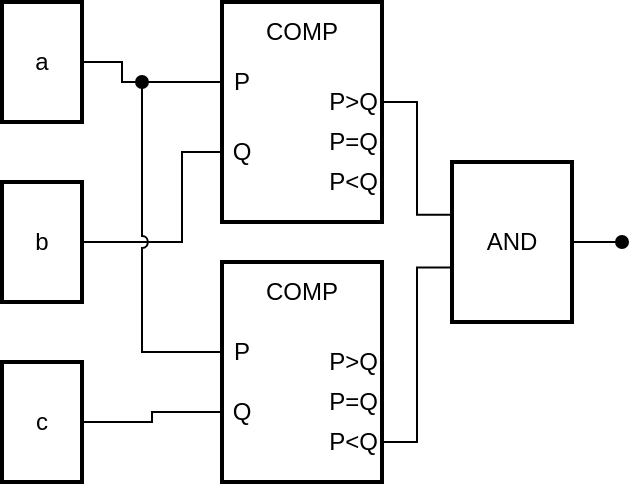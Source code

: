 <mxfile>
    <diagram id="cPiKKZRKnHRGuxK3hUJ4" name="Page-1">
        <mxGraphModel dx="395" dy="609" grid="1" gridSize="10" guides="1" tooltips="1" connect="1" arrows="1" fold="1" page="1" pageScale="1" pageWidth="850" pageHeight="1100" math="0" shadow="0">
            <root>
                <mxCell id="0"/>
                <mxCell id="1" parent="0"/>
                <mxCell id="3" value="a" style="rounded=0;whiteSpace=wrap;html=1;fontSize=12;fontStyle=0;strokeWidth=2;" vertex="1" parent="1">
                    <mxGeometry x="170" y="100" width="40" height="60" as="geometry"/>
                </mxCell>
                <mxCell id="4" value="b" style="rounded=0;whiteSpace=wrap;html=1;fontSize=12;fontStyle=0;strokeWidth=2;" vertex="1" parent="1">
                    <mxGeometry x="170" y="190" width="40" height="60" as="geometry"/>
                </mxCell>
                <mxCell id="5" value="c" style="rounded=0;whiteSpace=wrap;html=1;fontSize=12;fontStyle=0;strokeWidth=2;" vertex="1" parent="1">
                    <mxGeometry x="170" y="280" width="40" height="60" as="geometry"/>
                </mxCell>
                <mxCell id="16" value="" style="verticalLabelPosition=bottom;shadow=0;dashed=0;align=center;html=1;verticalAlign=top;shape=mxgraph.electrical.iec_logic_gates.and;points=[[0,0.33,0,0,0],[0,0.66,0,0,0],[1,0.5,0,0,0]];fontSize=12;fontStyle=0;strokeWidth=2;" vertex="1" parent="1">
                    <mxGeometry x="395" y="180" width="60" height="80" as="geometry"/>
                </mxCell>
                <mxCell id="18" value="" style="group;fontSize=12;fontStyle=0;strokeWidth=2;" vertex="1" connectable="0" parent="1">
                    <mxGeometry x="280" y="100" width="80" height="110" as="geometry"/>
                </mxCell>
                <mxCell id="6" value="" style="rounded=0;whiteSpace=wrap;html=1;fontSize=12;fontStyle=0;strokeWidth=2;" vertex="1" parent="18">
                    <mxGeometry width="80" height="110" as="geometry"/>
                </mxCell>
                <mxCell id="7" value="COMP" style="text;html=1;align=center;verticalAlign=middle;whiteSpace=wrap;rounded=0;fontSize=12;fontStyle=0" vertex="1" parent="18">
                    <mxGeometry x="10" width="60" height="30" as="geometry"/>
                </mxCell>
                <mxCell id="9" value="P" style="text;html=1;align=center;verticalAlign=middle;whiteSpace=wrap;rounded=0;fontSize=12;fontStyle=0" vertex="1" parent="18">
                    <mxGeometry y="25" width="20" height="30" as="geometry"/>
                </mxCell>
                <mxCell id="10" value="Q" style="text;html=1;align=center;verticalAlign=middle;whiteSpace=wrap;rounded=0;fontSize=12;fontStyle=0" vertex="1" parent="18">
                    <mxGeometry y="60" width="20" height="30" as="geometry"/>
                </mxCell>
                <mxCell id="12" value="P&amp;gt;Q" style="text;html=1;align=right;verticalAlign=middle;whiteSpace=wrap;rounded=0;fontSize=12;fontStyle=0" vertex="1" parent="18">
                    <mxGeometry x="40" y="40" width="40" height="20" as="geometry"/>
                </mxCell>
                <mxCell id="14" style="edgeStyle=none;html=1;exitX=0.75;exitY=0;exitDx=0;exitDy=0;fontSize=12;fontStyle=0" edge="1" parent="18" source="13" target="12">
                    <mxGeometry relative="1" as="geometry"/>
                </mxCell>
                <mxCell id="13" value="P=Q" style="text;html=1;align=right;verticalAlign=middle;whiteSpace=wrap;rounded=0;fontSize=12;fontStyle=0" vertex="1" parent="18">
                    <mxGeometry x="40" y="60" width="40" height="20" as="geometry"/>
                </mxCell>
                <mxCell id="15" value="P&amp;lt;Q" style="text;html=1;align=right;verticalAlign=middle;whiteSpace=wrap;rounded=0;fontSize=12;fontStyle=0" vertex="1" parent="18">
                    <mxGeometry x="40" y="80" width="40" height="20" as="geometry"/>
                </mxCell>
                <mxCell id="19" value="" style="endArrow=none;html=1;entryX=1;entryY=0.5;entryDx=0;entryDy=0;exitX=0;exitY=0.33;exitDx=0;exitDy=0;exitPerimeter=0;edgeStyle=orthogonalEdgeStyle;rounded=0;curved=0;fontSize=12;fontStyle=0" edge="1" parent="1" source="16" target="12">
                    <mxGeometry width="50" height="50" relative="1" as="geometry">
                        <mxPoint x="430" y="226.4" as="sourcePoint"/>
                        <mxPoint x="320" y="240" as="targetPoint"/>
                    </mxGeometry>
                </mxCell>
                <mxCell id="20" value="" style="group;fontSize=12;fontStyle=0;strokeWidth=2;strokeColor=none;" vertex="1" connectable="0" parent="1">
                    <mxGeometry x="280" y="230" width="80" height="110" as="geometry"/>
                </mxCell>
                <mxCell id="21" value="" style="rounded=0;whiteSpace=wrap;html=1;fontSize=12;fontStyle=0;strokeWidth=2;" vertex="1" parent="20">
                    <mxGeometry width="80" height="110" as="geometry"/>
                </mxCell>
                <mxCell id="22" value="COMP" style="text;html=1;align=center;verticalAlign=middle;whiteSpace=wrap;rounded=0;fontSize=12;fontStyle=0" vertex="1" parent="20">
                    <mxGeometry x="10" width="60" height="30" as="geometry"/>
                </mxCell>
                <mxCell id="23" value="P" style="text;html=1;align=center;verticalAlign=middle;whiteSpace=wrap;rounded=0;fontSize=12;fontStyle=0" vertex="1" parent="20">
                    <mxGeometry y="30" width="20" height="30" as="geometry"/>
                </mxCell>
                <mxCell id="24" value="Q" style="text;html=1;align=center;verticalAlign=middle;whiteSpace=wrap;rounded=0;fontSize=12;fontStyle=0" vertex="1" parent="20">
                    <mxGeometry y="60" width="20" height="30" as="geometry"/>
                </mxCell>
                <mxCell id="25" value="P&amp;gt;Q" style="text;html=1;align=right;verticalAlign=middle;whiteSpace=wrap;rounded=0;fontSize=12;fontStyle=0" vertex="1" parent="20">
                    <mxGeometry x="40" y="40" width="40" height="20" as="geometry"/>
                </mxCell>
                <mxCell id="26" style="edgeStyle=none;html=1;exitX=0.75;exitY=0;exitDx=0;exitDy=0;fontSize=12;fontStyle=0" edge="1" parent="20" source="27" target="25">
                    <mxGeometry relative="1" as="geometry"/>
                </mxCell>
                <mxCell id="27" value="P=Q" style="text;html=1;align=right;verticalAlign=middle;whiteSpace=wrap;rounded=0;fontSize=12;fontStyle=0" vertex="1" parent="20">
                    <mxGeometry x="40" y="60" width="40" height="20" as="geometry"/>
                </mxCell>
                <mxCell id="28" value="P&amp;lt;Q" style="text;html=1;align=right;verticalAlign=middle;whiteSpace=wrap;rounded=0;fontSize=12;fontStyle=0" vertex="1" parent="20">
                    <mxGeometry x="40" y="80" width="40" height="20" as="geometry"/>
                </mxCell>
                <mxCell id="29" value="" style="endArrow=none;html=1;entryX=1;entryY=0.5;entryDx=0;entryDy=0;exitX=0;exitY=0.66;exitDx=0;exitDy=0;exitPerimeter=0;edgeStyle=orthogonalEdgeStyle;rounded=0;curved=0;fontSize=12;fontStyle=0" edge="1" parent="1" source="16" target="28">
                    <mxGeometry width="50" height="50" relative="1" as="geometry">
                        <mxPoint x="430" y="252.8" as="sourcePoint"/>
                        <mxPoint x="370" y="180" as="targetPoint"/>
                    </mxGeometry>
                </mxCell>
                <mxCell id="30" value="" style="endArrow=none;html=1;exitX=1;exitY=0.5;exitDx=0;exitDy=0;entryX=0;entryY=0.5;entryDx=0;entryDy=0;rounded=0;edgeStyle=orthogonalEdgeStyle;fontSize=12;fontStyle=0" edge="1" parent="1" source="3" target="9">
                    <mxGeometry width="50" height="50" relative="1" as="geometry">
                        <mxPoint x="260" y="450" as="sourcePoint"/>
                        <mxPoint x="310" y="400" as="targetPoint"/>
                        <Array as="points">
                            <mxPoint x="230" y="130"/>
                            <mxPoint x="230" y="140"/>
                        </Array>
                    </mxGeometry>
                </mxCell>
                <mxCell id="31" value="" style="endArrow=none;html=1;exitX=1;exitY=0.5;exitDx=0;exitDy=0;entryX=0;entryY=0.5;entryDx=0;entryDy=0;rounded=0;edgeStyle=orthogonalEdgeStyle;fontSize=12;fontStyle=0" edge="1" parent="1" source="4" target="10">
                    <mxGeometry width="50" height="50" relative="1" as="geometry">
                        <mxPoint x="220" y="410" as="sourcePoint"/>
                        <mxPoint x="320" y="425" as="targetPoint"/>
                        <Array as="points">
                            <mxPoint x="260" y="220"/>
                            <mxPoint x="260" y="175"/>
                        </Array>
                    </mxGeometry>
                </mxCell>
                <mxCell id="32" value="" style="endArrow=none;html=1;exitX=1;exitY=0.5;exitDx=0;exitDy=0;entryX=0;entryY=0.5;entryDx=0;entryDy=0;rounded=0;edgeStyle=orthogonalEdgeStyle;fontSize=12;fontStyle=0" edge="1" parent="1" source="5" target="24">
                    <mxGeometry width="50" height="50" relative="1" as="geometry">
                        <mxPoint x="220" y="250" as="sourcePoint"/>
                        <mxPoint x="320" y="195" as="targetPoint"/>
                    </mxGeometry>
                </mxCell>
                <mxCell id="33" value="" style="endArrow=none;html=1;entryX=0;entryY=0.5;entryDx=0;entryDy=0;rounded=0;edgeStyle=elbowEdgeStyle;startArrow=oval;startFill=1;jumpStyle=arc;fontSize=12;fontStyle=0" edge="1" parent="1" target="23">
                    <mxGeometry width="50" height="50" relative="1" as="geometry">
                        <mxPoint x="240" y="140" as="sourcePoint"/>
                        <mxPoint x="290" y="165" as="targetPoint"/>
                        <Array as="points">
                            <mxPoint x="240" y="220"/>
                        </Array>
                    </mxGeometry>
                </mxCell>
                <mxCell id="35" value="" style="endArrow=none;html=1;entryX=1;entryY=0.5;entryDx=0;entryDy=0;entryPerimeter=0;startArrow=oval;startFill=1;fontSize=12;fontStyle=0" edge="1" parent="1" target="16">
                    <mxGeometry width="50" height="50" relative="1" as="geometry">
                        <mxPoint x="480" y="220" as="sourcePoint"/>
                        <mxPoint x="370" y="260" as="targetPoint"/>
                    </mxGeometry>
                </mxCell>
            </root>
        </mxGraphModel>
    </diagram>
</mxfile>